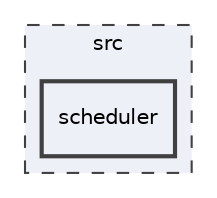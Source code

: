 digraph "scheduler"
{
 // INTERACTIVE_SVG=YES
 // LATEX_PDF_SIZE
  edge [fontname="Helvetica",fontsize="10",labelfontname="Helvetica",labelfontsize="10"];
  node [fontname="Helvetica",fontsize="10",shape=record];
  compound=true
  subgraph clusterdir_68267d1309a1af8e8297ef4c3efbcdba {
    graph [ bgcolor="#edf0f7", pencolor="grey25", style="filled,dashed,", label="src", fontname="Helvetica", fontsize="10", URL="dir_68267d1309a1af8e8297ef4c3efbcdba.html"]
  dir_dc96eb697a66e01ba190c271f9e8ccc9 [shape=box, label="scheduler", style="filled,bold,", fillcolor="#edf0f7", color="grey25", URL="dir_dc96eb697a66e01ba190c271f9e8ccc9.html"];
  }
}
